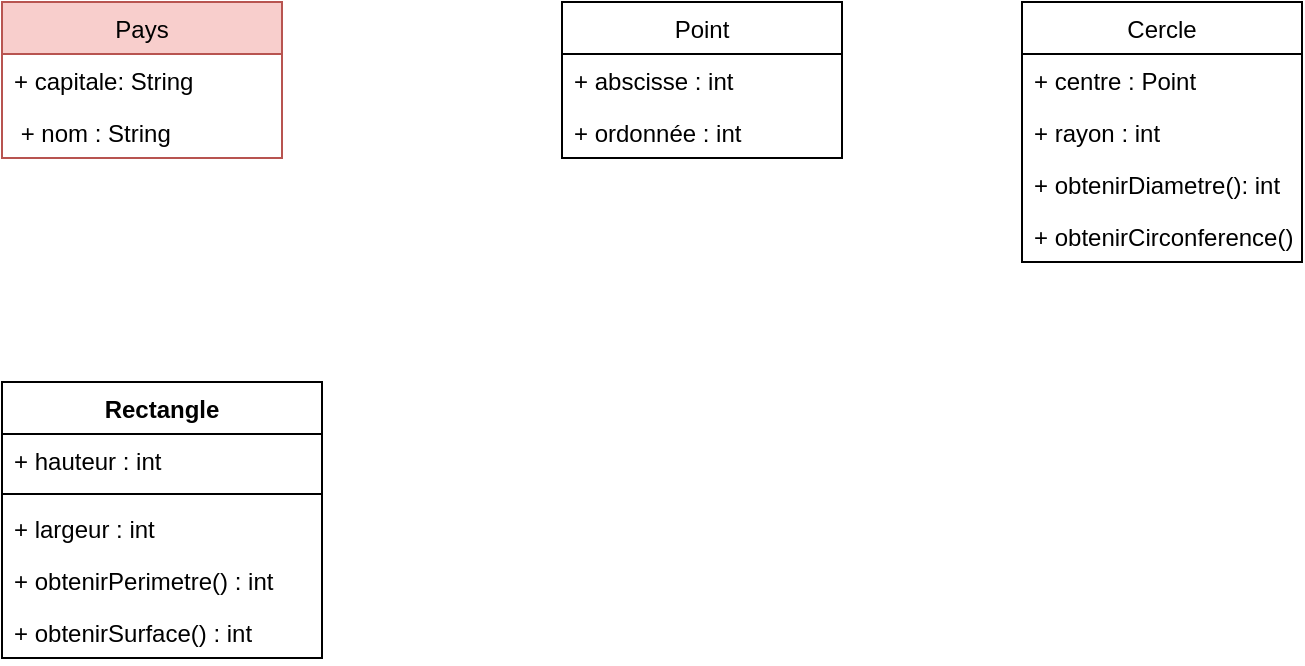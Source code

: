 <mxfile version="16.5.3" type="github">
  <diagram id="C5RBs43oDa-KdzZeNtuy" name="Page-1">
    <mxGraphModel dx="1422" dy="798" grid="1" gridSize="10" guides="1" tooltips="1" connect="1" arrows="1" fold="1" page="1" pageScale="1" pageWidth="827" pageHeight="1169" math="0" shadow="0">
      <root>
        <mxCell id="WIyWlLk6GJQsqaUBKTNV-0" />
        <mxCell id="WIyWlLk6GJQsqaUBKTNV-1" parent="WIyWlLk6GJQsqaUBKTNV-0" />
        <mxCell id="ohr_m5sFjKIfU0vgB0ud-1" value="Pays" style="swimlane;fontStyle=0;childLayout=stackLayout;horizontal=1;startSize=26;fillColor=#f8cecc;horizontalStack=0;resizeParent=1;resizeParentMax=0;resizeLast=0;collapsible=1;marginBottom=0;strokeColor=#b85450;" vertex="1" parent="WIyWlLk6GJQsqaUBKTNV-1">
          <mxGeometry x="20" y="20" width="140" height="78" as="geometry" />
        </mxCell>
        <mxCell id="ohr_m5sFjKIfU0vgB0ud-2" value="+ capitale: String" style="text;strokeColor=none;fillColor=none;align=left;verticalAlign=top;spacingLeft=4;spacingRight=4;overflow=hidden;rotatable=0;points=[[0,0.5],[1,0.5]];portConstraint=eastwest;" vertex="1" parent="ohr_m5sFjKIfU0vgB0ud-1">
          <mxGeometry y="26" width="140" height="26" as="geometry" />
        </mxCell>
        <mxCell id="ohr_m5sFjKIfU0vgB0ud-3" value=" + nom : String" style="text;strokeColor=none;fillColor=none;align=left;verticalAlign=top;spacingLeft=4;spacingRight=4;overflow=hidden;rotatable=0;points=[[0,0.5],[1,0.5]];portConstraint=eastwest;" vertex="1" parent="ohr_m5sFjKIfU0vgB0ud-1">
          <mxGeometry y="52" width="140" height="26" as="geometry" />
        </mxCell>
        <mxCell id="ohr_m5sFjKIfU0vgB0ud-5" value="Point" style="swimlane;fontStyle=0;childLayout=stackLayout;horizontal=1;startSize=26;fillColor=none;horizontalStack=0;resizeParent=1;resizeParentMax=0;resizeLast=0;collapsible=1;marginBottom=0;" vertex="1" parent="WIyWlLk6GJQsqaUBKTNV-1">
          <mxGeometry x="300" y="20" width="140" height="78" as="geometry" />
        </mxCell>
        <mxCell id="ohr_m5sFjKIfU0vgB0ud-6" value="+ abscisse : int" style="text;strokeColor=none;fillColor=none;align=left;verticalAlign=top;spacingLeft=4;spacingRight=4;overflow=hidden;rotatable=0;points=[[0,0.5],[1,0.5]];portConstraint=eastwest;" vertex="1" parent="ohr_m5sFjKIfU0vgB0ud-5">
          <mxGeometry y="26" width="140" height="26" as="geometry" />
        </mxCell>
        <mxCell id="ohr_m5sFjKIfU0vgB0ud-8" value="+ ordonnée : int" style="text;strokeColor=none;fillColor=none;align=left;verticalAlign=top;spacingLeft=4;spacingRight=4;overflow=hidden;rotatable=0;points=[[0,0.5],[1,0.5]];portConstraint=eastwest;" vertex="1" parent="ohr_m5sFjKIfU0vgB0ud-5">
          <mxGeometry y="52" width="140" height="26" as="geometry" />
        </mxCell>
        <mxCell id="ohr_m5sFjKIfU0vgB0ud-9" value="Cercle" style="swimlane;fontStyle=0;childLayout=stackLayout;horizontal=1;startSize=26;fillColor=none;horizontalStack=0;resizeParent=1;resizeParentMax=0;resizeLast=0;collapsible=1;marginBottom=0;" vertex="1" parent="WIyWlLk6GJQsqaUBKTNV-1">
          <mxGeometry x="530" y="20" width="140" height="130" as="geometry" />
        </mxCell>
        <mxCell id="ohr_m5sFjKIfU0vgB0ud-10" value="+ centre : Point" style="text;strokeColor=none;fillColor=none;align=left;verticalAlign=top;spacingLeft=4;spacingRight=4;overflow=hidden;rotatable=0;points=[[0,0.5],[1,0.5]];portConstraint=eastwest;" vertex="1" parent="ohr_m5sFjKIfU0vgB0ud-9">
          <mxGeometry y="26" width="140" height="26" as="geometry" />
        </mxCell>
        <mxCell id="ohr_m5sFjKIfU0vgB0ud-11" value="+ rayon : int " style="text;strokeColor=none;fillColor=none;align=left;verticalAlign=top;spacingLeft=4;spacingRight=4;overflow=hidden;rotatable=0;points=[[0,0.5],[1,0.5]];portConstraint=eastwest;" vertex="1" parent="ohr_m5sFjKIfU0vgB0ud-9">
          <mxGeometry y="52" width="140" height="26" as="geometry" />
        </mxCell>
        <mxCell id="ohr_m5sFjKIfU0vgB0ud-15" value="+ obtenirDiametre(): int" style="text;strokeColor=none;fillColor=none;align=left;verticalAlign=top;spacingLeft=4;spacingRight=4;overflow=hidden;rotatable=0;points=[[0,0.5],[1,0.5]];portConstraint=eastwest;" vertex="1" parent="ohr_m5sFjKIfU0vgB0ud-9">
          <mxGeometry y="78" width="140" height="26" as="geometry" />
        </mxCell>
        <mxCell id="ohr_m5sFjKIfU0vgB0ud-17" value="+ obtenirCirconference() : int" style="text;strokeColor=none;fillColor=none;align=left;verticalAlign=top;spacingLeft=4;spacingRight=4;overflow=hidden;rotatable=0;points=[[0,0.5],[1,0.5]];portConstraint=eastwest;" vertex="1" parent="ohr_m5sFjKIfU0vgB0ud-9">
          <mxGeometry y="104" width="140" height="26" as="geometry" />
        </mxCell>
        <mxCell id="ohr_m5sFjKIfU0vgB0ud-18" value="Rectangle" style="swimlane;fontStyle=1;align=center;verticalAlign=top;childLayout=stackLayout;horizontal=1;startSize=26;horizontalStack=0;resizeParent=1;resizeParentMax=0;resizeLast=0;collapsible=1;marginBottom=0;" vertex="1" parent="WIyWlLk6GJQsqaUBKTNV-1">
          <mxGeometry x="20" y="210" width="160" height="138" as="geometry" />
        </mxCell>
        <mxCell id="ohr_m5sFjKIfU0vgB0ud-19" value="+ hauteur : int" style="text;strokeColor=none;fillColor=none;align=left;verticalAlign=top;spacingLeft=4;spacingRight=4;overflow=hidden;rotatable=0;points=[[0,0.5],[1,0.5]];portConstraint=eastwest;" vertex="1" parent="ohr_m5sFjKIfU0vgB0ud-18">
          <mxGeometry y="26" width="160" height="26" as="geometry" />
        </mxCell>
        <mxCell id="ohr_m5sFjKIfU0vgB0ud-20" value="" style="line;strokeWidth=1;fillColor=none;align=left;verticalAlign=middle;spacingTop=-1;spacingLeft=3;spacingRight=3;rotatable=0;labelPosition=right;points=[];portConstraint=eastwest;" vertex="1" parent="ohr_m5sFjKIfU0vgB0ud-18">
          <mxGeometry y="52" width="160" height="8" as="geometry" />
        </mxCell>
        <mxCell id="ohr_m5sFjKIfU0vgB0ud-23" value="+ largeur : int" style="text;strokeColor=none;fillColor=none;align=left;verticalAlign=top;spacingLeft=4;spacingRight=4;overflow=hidden;rotatable=0;points=[[0,0.5],[1,0.5]];portConstraint=eastwest;" vertex="1" parent="ohr_m5sFjKIfU0vgB0ud-18">
          <mxGeometry y="60" width="160" height="26" as="geometry" />
        </mxCell>
        <mxCell id="ohr_m5sFjKIfU0vgB0ud-21" value="+ obtenirPerimetre() : int" style="text;strokeColor=none;fillColor=none;align=left;verticalAlign=top;spacingLeft=4;spacingRight=4;overflow=hidden;rotatable=0;points=[[0,0.5],[1,0.5]];portConstraint=eastwest;" vertex="1" parent="ohr_m5sFjKIfU0vgB0ud-18">
          <mxGeometry y="86" width="160" height="26" as="geometry" />
        </mxCell>
        <mxCell id="ohr_m5sFjKIfU0vgB0ud-24" value="+ obtenirSurface() : int" style="text;strokeColor=none;fillColor=none;align=left;verticalAlign=top;spacingLeft=4;spacingRight=4;overflow=hidden;rotatable=0;points=[[0,0.5],[1,0.5]];portConstraint=eastwest;" vertex="1" parent="ohr_m5sFjKIfU0vgB0ud-18">
          <mxGeometry y="112" width="160" height="26" as="geometry" />
        </mxCell>
      </root>
    </mxGraphModel>
  </diagram>
</mxfile>
